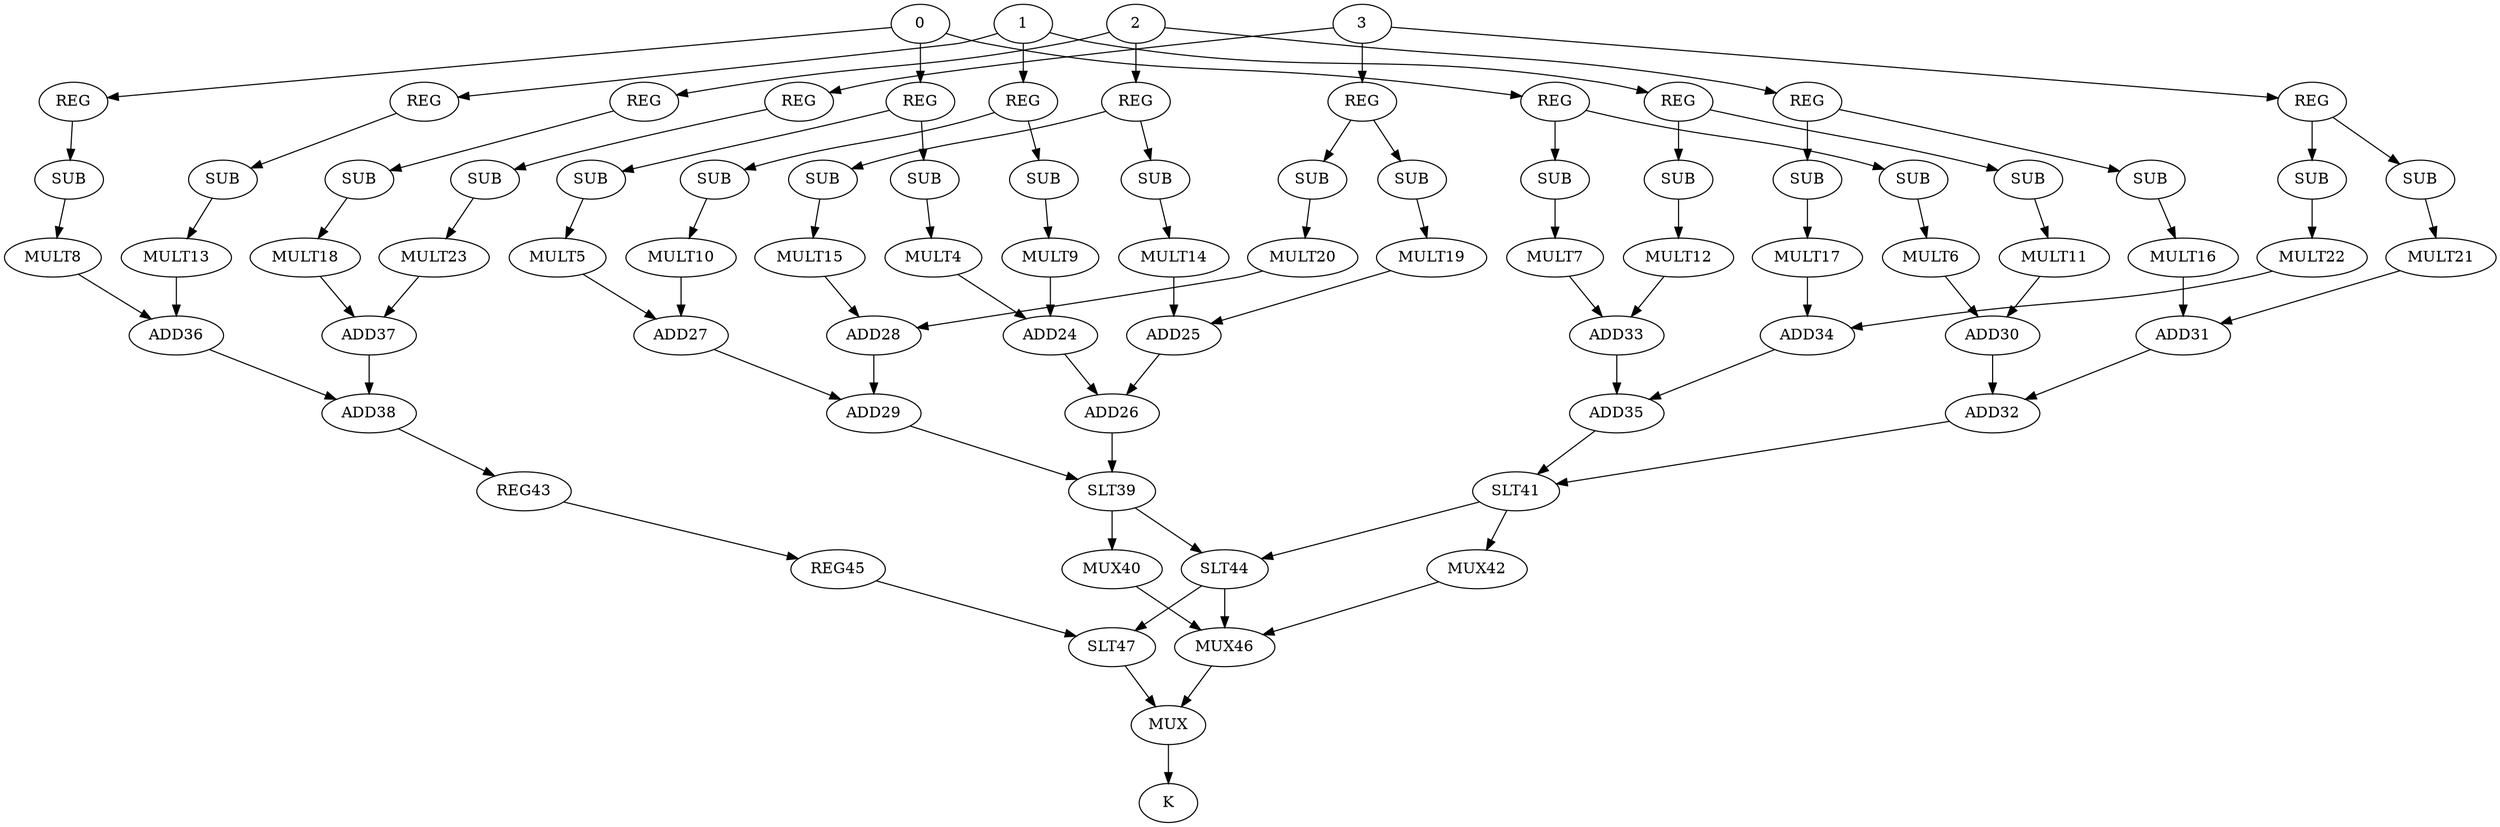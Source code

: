 strict digraph  {
0;
4 [label=MULT4];
5 [label=MULT5];
6 [label=MULT6];
7 [label=MULT7];
8 [label=MULT8];
1;
9 [label=MULT9];
10 [label=MULT10];
11 [label=MULT11];
12 [label=MULT12];
13 [label=MULT13];
2;
14 [label=MULT14];
15 [label=MULT15];
16 [label=MULT16];
17 [label=MULT17];
18 [label=MULT18];
3;
19 [label=MULT19];
20 [label=MULT20];
21 [label=MULT21];
22 [label=MULT22];
23 [label=MULT23];
24 [label=ADD24];
25 [label=ADD25];
26 [label=ADD26];
27 [label=ADD27];
28 [label=ADD28];
29 [label=ADD29];
30 [label=ADD30];
31 [label=ADD31];
32 [label=ADD32];
33 [label=ADD33];
34 [label=ADD34];
35 [label=ADD35];
36 [label=ADD36];
37 [label=ADD37];
38 [label=ADD38];
39 [label=SLT39];
40 [label=MUX40];
41 [label=SLT41];
42 [label=MUX42];
43 [label=REG43];
44 [label=SLT44];
45 [label=REG45];
46 [label=MUX46];
47 [label=SLT47];
48 [label=MUX];
49 [label=K];
50 [label=SUB];
51 [label=SUB];
52 [label=SUB];
53 [label=SUB];
54 [label=SUB];
55 [label=SUB];
56 [label=SUB];
57 [label=SUB];
58 [label=SUB];
59 [label=SUB];
60 [label=SUB];
61 [label=SUB];
62 [label=SUB];
63 [label=SUB];
64 [label=SUB];
65 [label=SUB];
66 [label=SUB];
67 [label=SUB];
68 [label=SUB];
69 [label=SUB];
70 [label=REG];
71 [label=REG];
72 [label=REG];
73 [label=REG];
74 [label=REG];
75 [label=REG];
76 [label=REG];
77 [label=REG];
78 [label=REG];
79 [label=REG];
80 [label=REG];
81 [label=REG];
0 -> 70;
0 -> 71;
0 -> 72;
4 -> 24;
5 -> 27;
6 -> 30;
7 -> 33;
8 -> 36;
1 -> 73;
1 -> 74;
1 -> 75;
9 -> 24;
10 -> 27;
11 -> 30;
12 -> 33;
13 -> 36;
2 -> 76;
2 -> 77;
2 -> 78;
14 -> 25;
15 -> 28;
16 -> 31;
17 -> 34;
18 -> 37;
3 -> 79;
3 -> 80;
3 -> 81;
19 -> 25;
20 -> 28;
21 -> 31;
22 -> 34;
23 -> 37;
24 -> 26;
25 -> 26;
26 -> 39;
27 -> 29;
28 -> 29;
29 -> 39;
30 -> 32;
31 -> 32;
32 -> 41;
33 -> 35;
34 -> 35;
35 -> 41;
36 -> 38;
37 -> 38;
38 -> 43;
39 -> 40;
39 -> 44;
40 -> 46;
41 -> 42;
41 -> 44;
42 -> 46;
43 -> 45;
44 -> 46;
44 -> 47;
45 -> 47;
46 -> 48;
47 -> 48;
48 -> 49;
50 -> 4;
51 -> 5;
52 -> 6;
53 -> 7;
54 -> 8;
55 -> 9;
56 -> 10;
57 -> 11;
58 -> 12;
59 -> 13;
60 -> 14;
61 -> 15;
62 -> 16;
63 -> 17;
64 -> 18;
65 -> 19;
66 -> 20;
67 -> 21;
68 -> 22;
69 -> 23;
70 -> 50;
70 -> 51;
71 -> 52;
71 -> 53;
72 -> 54;
73 -> 55;
73 -> 56;
74 -> 57;
74 -> 58;
75 -> 59;
76 -> 60;
76 -> 61;
77 -> 62;
77 -> 63;
78 -> 64;
79 -> 65;
79 -> 66;
80 -> 67;
80 -> 68;
81 -> 69;
}
